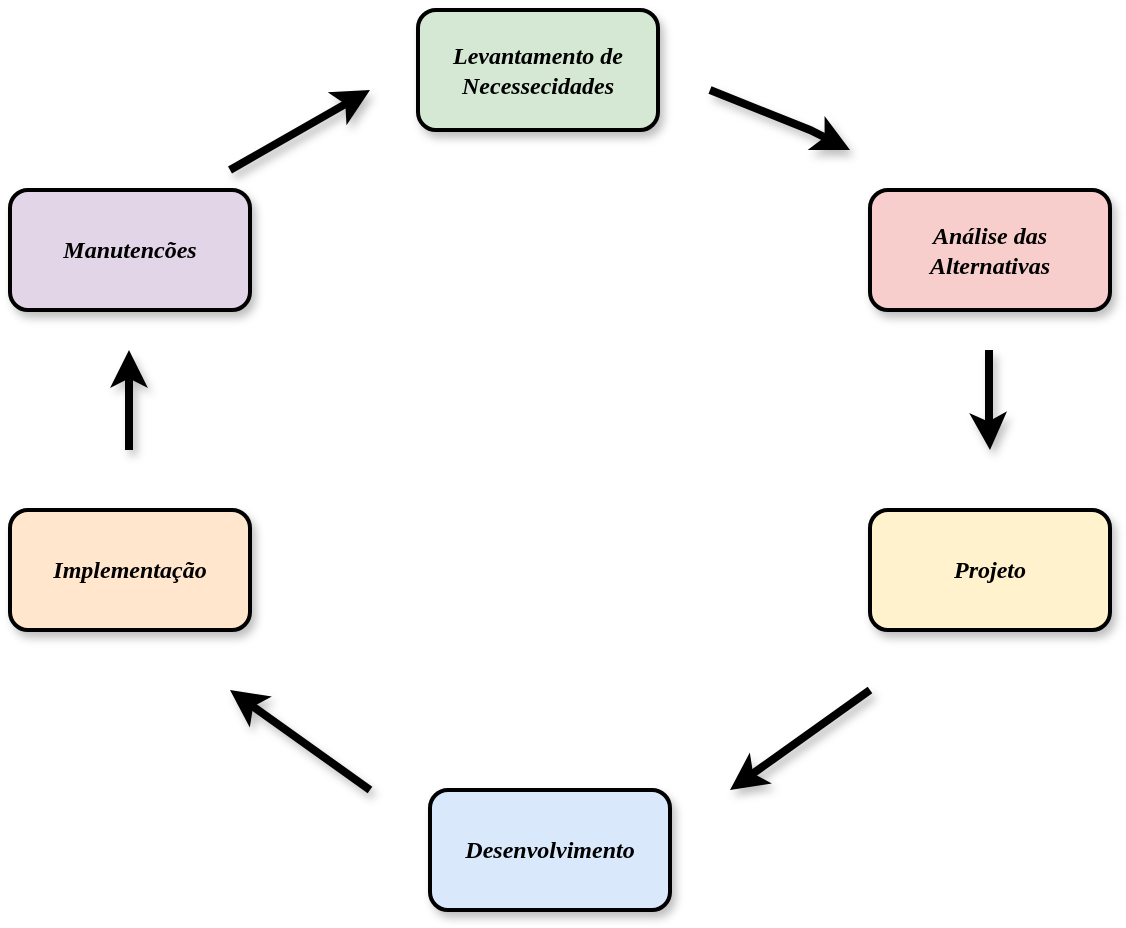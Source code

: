 <mxfile version="21.4.0" type="google">
  <diagram name="Página-1" id="XcdUgbsTgv3j03JkCSzk">
    <mxGraphModel grid="1" page="1" gridSize="10" guides="1" tooltips="1" connect="1" arrows="1" fold="1" pageScale="1" pageWidth="827" pageHeight="1169" math="0" shadow="0">
      <root>
        <mxCell id="0" />
        <mxCell id="1" parent="0" />
        <mxCell id="V8IBxEHYH1ZGZcFTTXO_-1" value="&lt;font face=&quot;Verdana&quot;&gt;&lt;i&gt;&lt;b&gt;Levantamento de Necessecidades&lt;/b&gt;&lt;/i&gt;&lt;/font&gt;" style="rounded=1;whiteSpace=wrap;html=1;glass=0;shadow=1;strokeWidth=2;fillColor=#d5e8d4;strokeColor=#000000;" vertex="1" parent="1">
          <mxGeometry x="354" y="-170" width="120" height="60" as="geometry" />
        </mxCell>
        <mxCell id="r3s8fJWrFk4dB2Nv2RAv-1" value="" style="endArrow=classic;html=1;rounded=0;shadow=1;strokeWidth=4;" edge="1" parent="1">
          <mxGeometry width="50" height="50" relative="1" as="geometry">
            <mxPoint x="500" y="-130" as="sourcePoint" />
            <mxPoint x="570" y="-100" as="targetPoint" />
            <Array as="points">
              <mxPoint x="550" y="-110" />
            </Array>
          </mxGeometry>
        </mxCell>
        <mxCell id="r3s8fJWrFk4dB2Nv2RAv-2" value="&lt;font face=&quot;Verdana&quot;&gt;&lt;i&gt;&lt;b&gt;Análise das Alternativas&lt;/b&gt;&lt;/i&gt;&lt;/font&gt;" style="rounded=1;whiteSpace=wrap;html=1;shadow=1;strokeWidth=2;fillColor=#f8cecc;strokeColor=#000000;" vertex="1" parent="1">
          <mxGeometry x="580" y="-80" width="120" height="60" as="geometry" />
        </mxCell>
        <mxCell id="r3s8fJWrFk4dB2Nv2RAv-3" value="" style="endArrow=classic;html=1;rounded=0;strokeWidth=4;shadow=1;" edge="1" parent="1">
          <mxGeometry width="50" height="50" relative="1" as="geometry">
            <mxPoint x="639.5" as="sourcePoint" />
            <mxPoint x="640" y="50" as="targetPoint" />
            <Array as="points">
              <mxPoint x="639.5" />
              <mxPoint x="639.5" y="40" />
            </Array>
          </mxGeometry>
        </mxCell>
        <mxCell id="r3s8fJWrFk4dB2Nv2RAv-4" value="&lt;i&gt;&lt;b&gt;&lt;font face=&quot;Verdana&quot;&gt;Projeto&lt;/font&gt;&lt;/b&gt;&lt;/i&gt;" style="rounded=1;whiteSpace=wrap;html=1;fillColor=#fff2cc;strokeColor=#000000;strokeWidth=2;shadow=1;" vertex="1" parent="1">
          <mxGeometry x="580" y="80" width="120" height="60" as="geometry" />
        </mxCell>
        <mxCell id="r3s8fJWrFk4dB2Nv2RAv-5" value="" style="endArrow=classic;html=1;rounded=0;strokeWidth=4;shadow=1;" edge="1" parent="1">
          <mxGeometry width="50" height="50" relative="1" as="geometry">
            <mxPoint x="580" y="170" as="sourcePoint" />
            <mxPoint x="510" y="220" as="targetPoint" />
          </mxGeometry>
        </mxCell>
        <mxCell id="r3s8fJWrFk4dB2Nv2RAv-6" value="&lt;font face=&quot;Verdana&quot;&gt;&lt;i&gt;&lt;b&gt;Desenvolvimento&lt;/b&gt;&lt;/i&gt;&lt;/font&gt;" style="rounded=1;whiteSpace=wrap;html=1;shadow=1;strokeWidth=2;fillColor=#dae8fc;strokeColor=#000000;" vertex="1" parent="1">
          <mxGeometry x="360" y="220" width="120" height="60" as="geometry" />
        </mxCell>
        <mxCell id="r3s8fJWrFk4dB2Nv2RAv-7" value="" style="endArrow=classic;html=1;rounded=0;shadow=1;strokeWidth=4;" edge="1" parent="1">
          <mxGeometry width="50" height="50" relative="1" as="geometry">
            <mxPoint x="330" y="220" as="sourcePoint" />
            <mxPoint x="260" y="170" as="targetPoint" />
            <Array as="points">
              <mxPoint x="330" y="220" />
            </Array>
          </mxGeometry>
        </mxCell>
        <mxCell id="r3s8fJWrFk4dB2Nv2RAv-8" value="&lt;i&gt;&lt;b&gt;&lt;font face=&quot;Verdana&quot;&gt;Implementação&lt;/font&gt;&lt;/b&gt;&lt;/i&gt;" style="rounded=1;whiteSpace=wrap;html=1;strokeWidth=2;shadow=1;fillColor=#ffe6cc;strokeColor=#000000;" vertex="1" parent="1">
          <mxGeometry x="150" y="80" width="120" height="60" as="geometry" />
        </mxCell>
        <mxCell id="r3s8fJWrFk4dB2Nv2RAv-9" value="" style="endArrow=classic;html=1;rounded=0;strokeWidth=4;shadow=1;" edge="1" parent="1">
          <mxGeometry width="50" height="50" relative="1" as="geometry">
            <mxPoint x="209.5" y="50" as="sourcePoint" />
            <mxPoint x="209.5" as="targetPoint" />
          </mxGeometry>
        </mxCell>
        <mxCell id="r3s8fJWrFk4dB2Nv2RAv-10" value="&lt;i&gt;&lt;b&gt;&lt;font face=&quot;Verdana&quot;&gt;Manutencões&lt;/font&gt;&lt;/b&gt;&lt;/i&gt;" style="rounded=1;whiteSpace=wrap;html=1;strokeWidth=2;shadow=1;fillColor=#e1d5e7;strokeColor=#000000;" vertex="1" parent="1">
          <mxGeometry x="150" y="-80" width="120" height="60" as="geometry" />
        </mxCell>
        <mxCell id="r3s8fJWrFk4dB2Nv2RAv-11" value="" style="endArrow=classic;html=1;rounded=0;strokeWidth=4;shadow=1;" edge="1" parent="1">
          <mxGeometry width="50" height="50" relative="1" as="geometry">
            <mxPoint x="260" y="-90" as="sourcePoint" />
            <mxPoint x="330" y="-130" as="targetPoint" />
          </mxGeometry>
        </mxCell>
      </root>
    </mxGraphModel>
  </diagram>
</mxfile>
